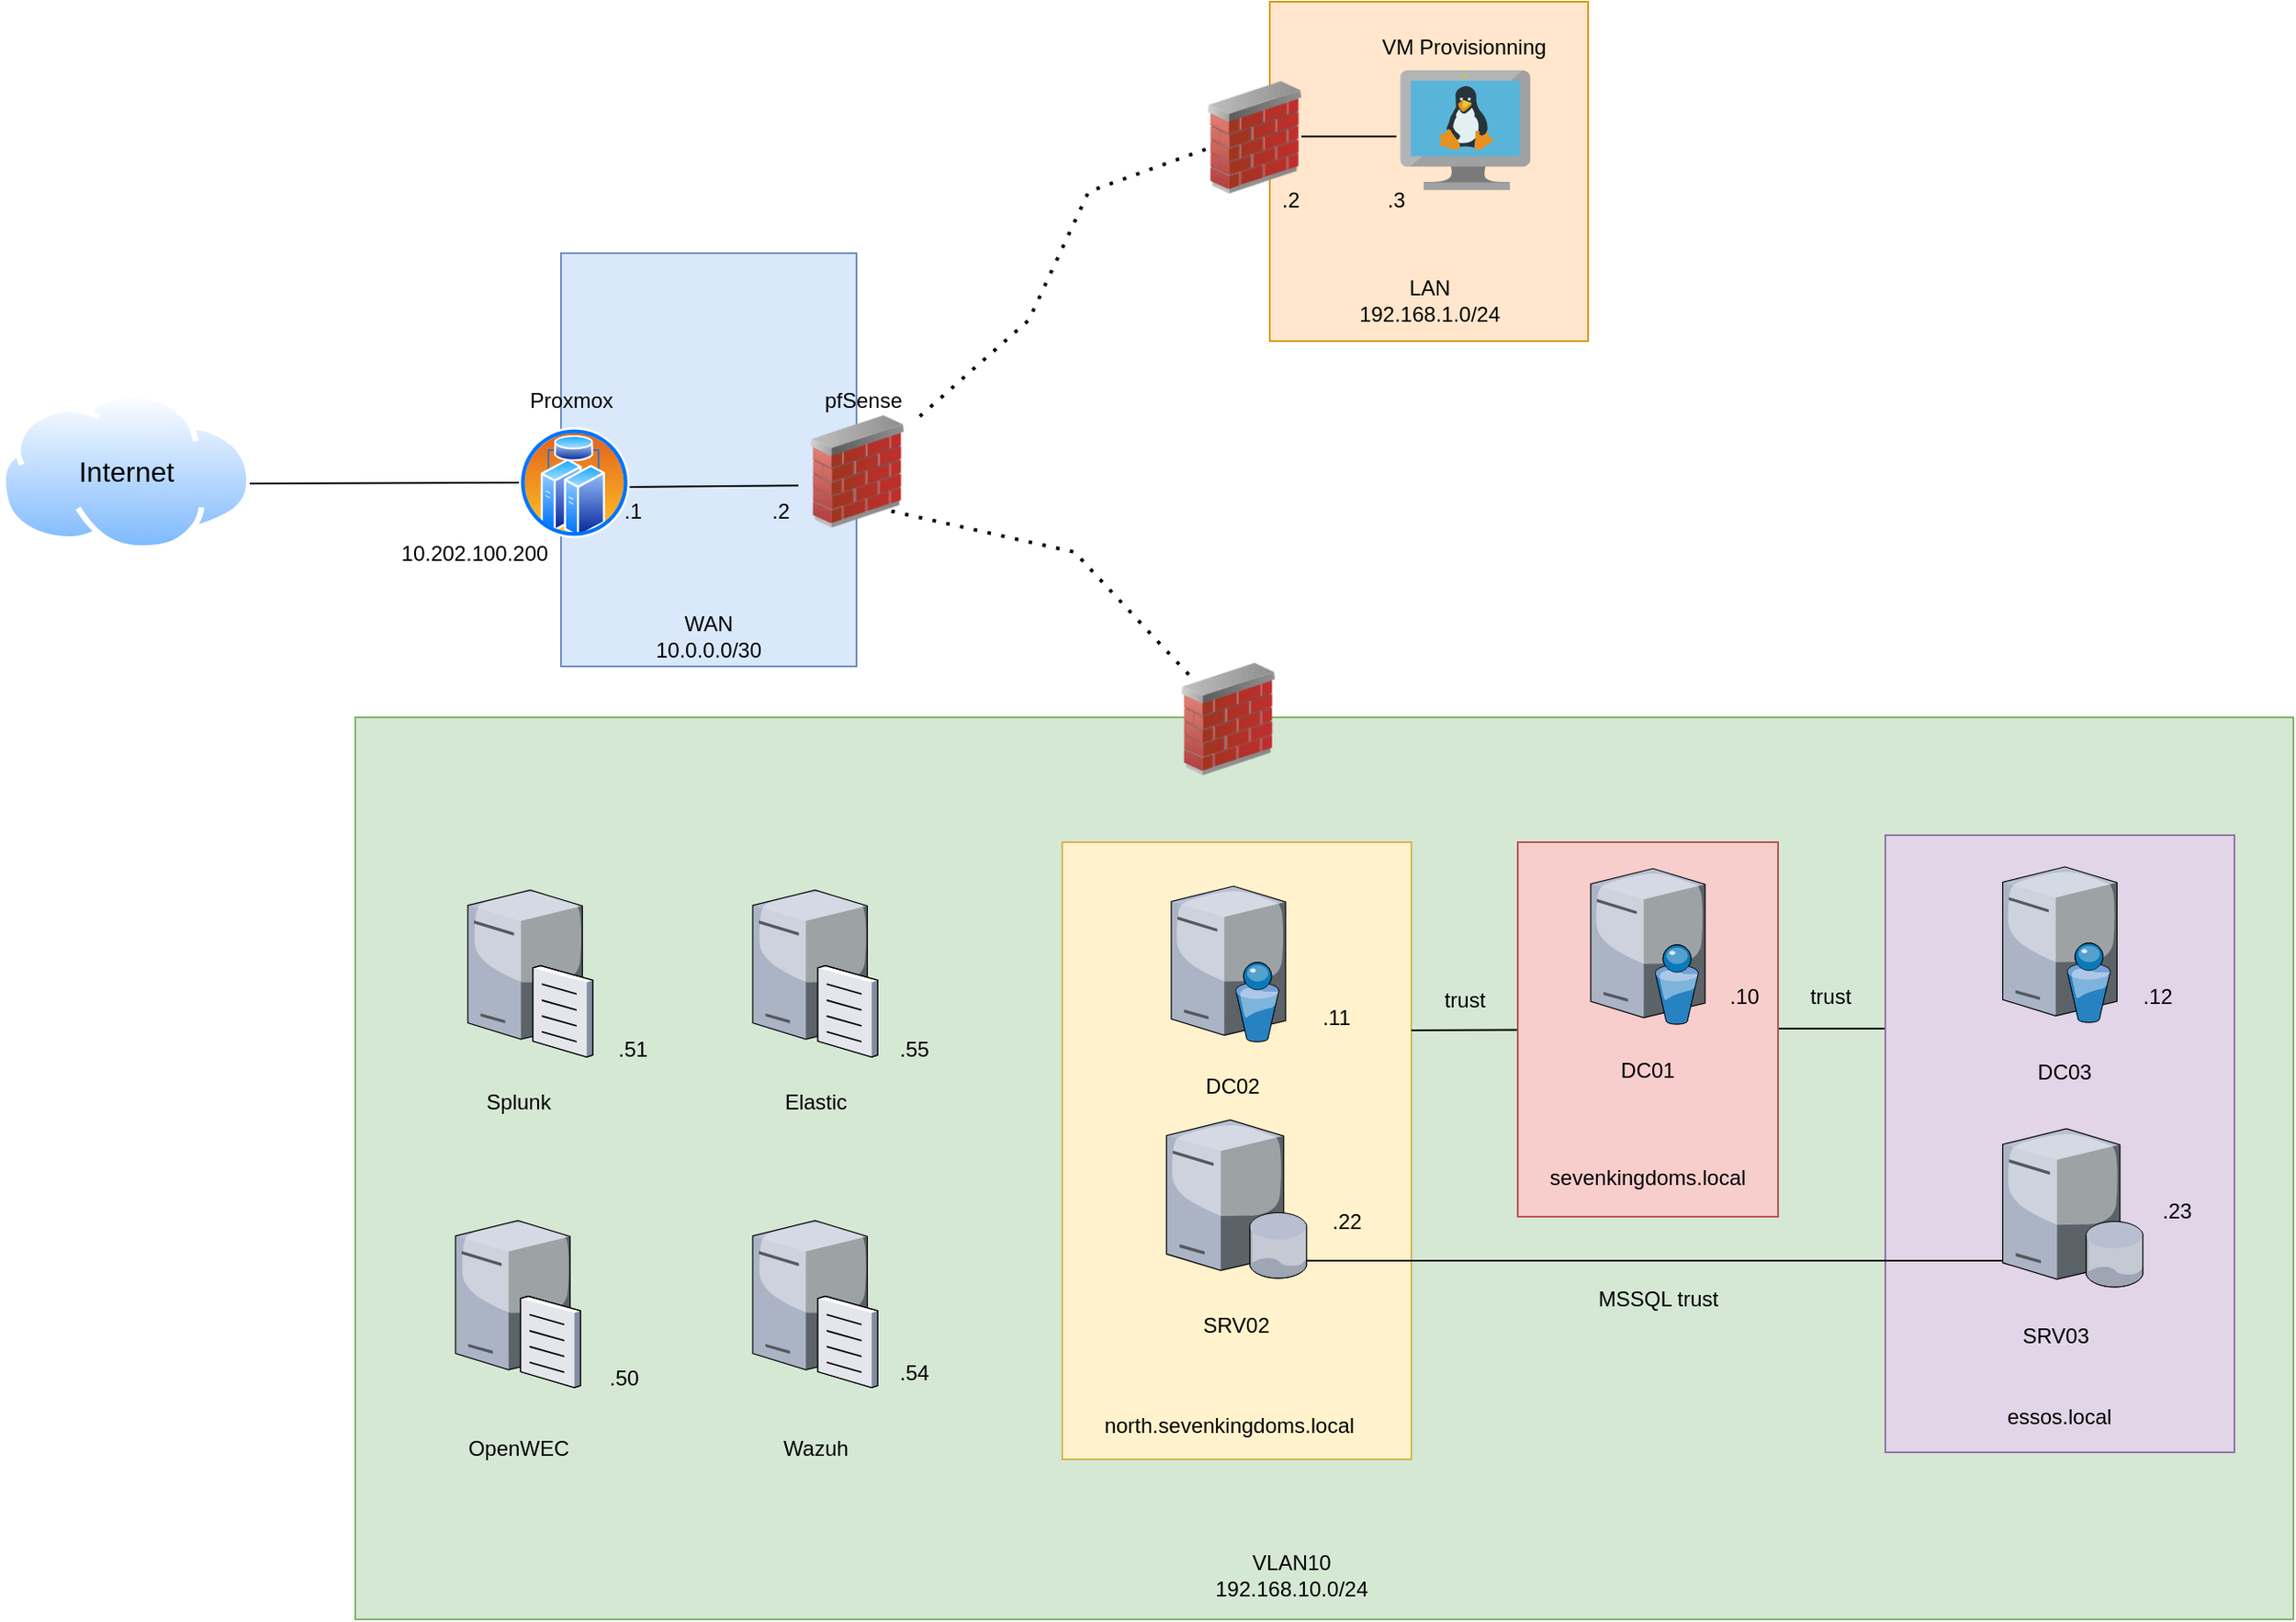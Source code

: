 <mxfile version="22.1.7" type="github">
  <diagram name="Page-1" id="VltcZmfvqYnKoC6824LA">
    <mxGraphModel dx="2059" dy="1298" grid="0" gridSize="10" guides="1" tooltips="1" connect="1" arrows="1" fold="1" page="0" pageScale="1" pageWidth="850" pageHeight="1100" math="0" shadow="0">
      <root>
        <mxCell id="0" />
        <mxCell id="1" parent="0" />
        <mxCell id="hmCByup1z4MXVWYx3gq7-21" value="" style="rounded=0;whiteSpace=wrap;html=1;fillColor=#d5e8d4;strokeColor=#82b366;" vertex="1" parent="1">
          <mxGeometry x="-111" y="295" width="1102" height="513" as="geometry" />
        </mxCell>
        <mxCell id="hmCByup1z4MXVWYx3gq7-80" value="" style="rounded=0;whiteSpace=wrap;html=1;fillColor=#e1d5e7;strokeColor=#9673a6;" vertex="1" parent="1">
          <mxGeometry x="759" y="362" width="198.5" height="351" as="geometry" />
        </mxCell>
        <mxCell id="hmCByup1z4MXVWYx3gq7-52" value="" style="group;fillColor=#fff2cc;strokeColor=#d6b656;container=0;" vertex="1" connectable="0" parent="1">
          <mxGeometry x="291" y="366" width="198.5" height="351" as="geometry" />
        </mxCell>
        <mxCell id="hmCByup1z4MXVWYx3gq7-15" value="" style="rounded=0;whiteSpace=wrap;html=1;fillColor=#ffe6cc;strokeColor=#d79b00;" vertex="1" parent="1">
          <mxGeometry x="409" y="-112" width="181" height="193" as="geometry" />
        </mxCell>
        <mxCell id="hmCByup1z4MXVWYx3gq7-6" value="" style="rounded=0;whiteSpace=wrap;html=1;fillColor=#dae8fc;strokeColor=#6c8ebf;" vertex="1" parent="1">
          <mxGeometry x="6" y="31" width="168" height="235" as="geometry" />
        </mxCell>
        <mxCell id="LY4emqoukK_nlXgEsY6r-1" value="" style="image;aspect=fixed;perimeter=ellipsePerimeter;html=1;align=center;shadow=0;dashed=0;spacingTop=3;image=img/lib/active_directory/internet_cloud.svg;fontSize=16;" parent="1" vertex="1">
          <mxGeometry x="-313" y="110" width="143.43" height="90.36" as="geometry" />
        </mxCell>
        <mxCell id="LY4emqoukK_nlXgEsY6r-2" value="Internet" style="text;html=1;strokeColor=none;fillColor=none;align=center;verticalAlign=middle;whiteSpace=wrap;rounded=0;fontSize=16;" parent="1" vertex="1">
          <mxGeometry x="-271.29" y="140.18" width="60" height="30" as="geometry" />
        </mxCell>
        <mxCell id="LY4emqoukK_nlXgEsY6r-7" value="" style="image;aspect=fixed;perimeter=ellipsePerimeter;html=1;align=center;shadow=0;dashed=0;spacingTop=3;image=img/lib/active_directory/cluster_server.svg;fontSize=16;" parent="1" vertex="1">
          <mxGeometry x="-18" y="130" width="63" height="63" as="geometry" />
        </mxCell>
        <mxCell id="hmCByup1z4MXVWYx3gq7-4" value="" style="endArrow=none;html=1;rounded=0;entryX=0;entryY=0.5;entryDx=0;entryDy=0;exitX=0.99;exitY=0.575;exitDx=0;exitDy=0;exitPerimeter=0;" edge="1" parent="1" source="LY4emqoukK_nlXgEsY6r-1" target="LY4emqoukK_nlXgEsY6r-7">
          <mxGeometry width="50" height="50" relative="1" as="geometry">
            <mxPoint x="-131.57" y="162" as="sourcePoint" />
            <mxPoint x="-81.57" y="112" as="targetPoint" />
          </mxGeometry>
        </mxCell>
        <mxCell id="hmCByup1z4MXVWYx3gq7-5" value="" style="endArrow=none;html=1;rounded=0;entryX=0.028;entryY=0.625;entryDx=0;entryDy=0;entryPerimeter=0;" edge="1" parent="1" target="LY4emqoukK_nlXgEsY6r-13">
          <mxGeometry width="50" height="50" relative="1" as="geometry">
            <mxPoint x="45" y="164" as="sourcePoint" />
            <mxPoint x="95" y="114" as="targetPoint" />
          </mxGeometry>
        </mxCell>
        <mxCell id="hmCByup1z4MXVWYx3gq7-7" value="Proxmox" style="text;html=1;strokeColor=none;fillColor=none;align=center;verticalAlign=middle;whiteSpace=wrap;rounded=0;" vertex="1" parent="1">
          <mxGeometry x="-18" y="100" width="60" height="30" as="geometry" />
        </mxCell>
        <mxCell id="hmCByup1z4MXVWYx3gq7-8" value="pfSense" style="text;html=1;strokeColor=none;fillColor=none;align=center;verticalAlign=middle;whiteSpace=wrap;rounded=0;" vertex="1" parent="1">
          <mxGeometry x="148" y="100" width="60" height="30" as="geometry" />
        </mxCell>
        <mxCell id="hmCByup1z4MXVWYx3gq7-9" value="WAN&lt;br&gt;10.0.0.0/30" style="text;html=1;strokeColor=none;fillColor=none;align=center;verticalAlign=middle;whiteSpace=wrap;rounded=0;" vertex="1" parent="1">
          <mxGeometry x="31" y="234" width="118" height="30" as="geometry" />
        </mxCell>
        <mxCell id="hmCByup1z4MXVWYx3gq7-10" value=".1" style="text;html=1;strokeColor=none;fillColor=none;align=center;verticalAlign=middle;whiteSpace=wrap;rounded=0;" vertex="1" parent="1">
          <mxGeometry x="17" y="163" width="60" height="30" as="geometry" />
        </mxCell>
        <mxCell id="hmCByup1z4MXVWYx3gq7-11" value=".2" style="text;html=1;strokeColor=none;fillColor=none;align=center;verticalAlign=middle;whiteSpace=wrap;rounded=0;" vertex="1" parent="1">
          <mxGeometry x="101" y="163" width="60" height="30" as="geometry" />
        </mxCell>
        <mxCell id="hmCByup1z4MXVWYx3gq7-12" value="10.202.100.200" style="text;html=1;strokeColor=none;fillColor=none;align=center;verticalAlign=middle;whiteSpace=wrap;rounded=0;" vertex="1" parent="1">
          <mxGeometry x="-125" y="187.18" width="164" height="30" as="geometry" />
        </mxCell>
        <mxCell id="hmCByup1z4MXVWYx3gq7-16" value="" style="image;sketch=0;aspect=fixed;html=1;points=[];align=center;fontSize=12;image=img/lib/mscae/VM_Linux.svg;" vertex="1" parent="1">
          <mxGeometry x="483.17" y="-73" width="74.07" height="68.14" as="geometry" />
        </mxCell>
        <mxCell id="hmCByup1z4MXVWYx3gq7-17" value="LAN&lt;br&gt;192.168.1.0/24" style="text;html=1;strokeColor=none;fillColor=none;align=center;verticalAlign=middle;whiteSpace=wrap;rounded=0;" vertex="1" parent="1">
          <mxGeometry x="440.51" y="43" width="118" height="30" as="geometry" />
        </mxCell>
        <mxCell id="hmCByup1z4MXVWYx3gq7-18" value="VM Provisionning" style="text;html=1;strokeColor=none;fillColor=none;align=center;verticalAlign=middle;whiteSpace=wrap;rounded=0;" vertex="1" parent="1">
          <mxGeometry x="462.46" y="-101" width="115.49" height="30" as="geometry" />
        </mxCell>
        <mxCell id="hmCByup1z4MXVWYx3gq7-19" value=".3" style="text;html=1;strokeColor=none;fillColor=none;align=center;verticalAlign=middle;whiteSpace=wrap;rounded=0;" vertex="1" parent="1">
          <mxGeometry x="451" y="-14" width="60" height="30" as="geometry" />
        </mxCell>
        <mxCell id="hmCByup1z4MXVWYx3gq7-20" value=".2" style="text;html=1;strokeColor=none;fillColor=none;align=center;verticalAlign=middle;whiteSpace=wrap;rounded=0;" vertex="1" parent="1">
          <mxGeometry x="391" y="-14" width="60" height="30" as="geometry" />
        </mxCell>
        <mxCell id="hmCByup1z4MXVWYx3gq7-24" value="" style="endArrow=none;dashed=1;html=1;dashPattern=1 3;strokeWidth=2;rounded=0;" edge="1" parent="1" source="LY4emqoukK_nlXgEsY6r-13">
          <mxGeometry width="50" height="50" relative="1" as="geometry">
            <mxPoint x="241" y="69" as="sourcePoint" />
            <mxPoint x="386" y="-33" as="targetPoint" />
            <Array as="points">
              <mxPoint x="272" y="69" />
              <mxPoint x="306" y="-4" />
            </Array>
          </mxGeometry>
        </mxCell>
        <mxCell id="hmCByup1z4MXVWYx3gq7-23" value="" style="image;html=1;image=img/lib/clip_art/networking/Firewall_02_128x128.png;fontSize=16;" vertex="1" parent="1">
          <mxGeometry x="365" y="-66.86" width="71" height="64" as="geometry" />
        </mxCell>
        <mxCell id="hmCByup1z4MXVWYx3gq7-25" value="" style="endArrow=none;html=1;rounded=0;" edge="1" parent="1">
          <mxGeometry width="50" height="50" relative="1" as="geometry">
            <mxPoint x="427.0" y="-35.36" as="sourcePoint" />
            <mxPoint x="481.0" y="-35.36" as="targetPoint" />
          </mxGeometry>
        </mxCell>
        <mxCell id="hmCByup1z4MXVWYx3gq7-27" value="" style="endArrow=none;dashed=1;html=1;dashPattern=1 3;strokeWidth=2;rounded=0;exitX=0.662;exitY=0.825;exitDx=0;exitDy=0;exitPerimeter=0;entryX=0.225;entryY=0.156;entryDx=0;entryDy=0;entryPerimeter=0;" edge="1" parent="1" source="LY4emqoukK_nlXgEsY6r-13" target="hmCByup1z4MXVWYx3gq7-26">
          <mxGeometry width="50" height="50" relative="1" as="geometry">
            <mxPoint x="308" y="258" as="sourcePoint" />
            <mxPoint x="358" y="208" as="targetPoint" />
            <Array as="points">
              <mxPoint x="298" y="201" />
            </Array>
          </mxGeometry>
        </mxCell>
        <mxCell id="LY4emqoukK_nlXgEsY6r-13" value="" style="image;html=1;image=img/lib/clip_art/networking/Firewall_02_128x128.png;fontSize=16;" parent="1" vertex="1">
          <mxGeometry x="139" y="123.18" width="71" height="64" as="geometry" />
        </mxCell>
        <mxCell id="hmCByup1z4MXVWYx3gq7-28" value="VLAN10&lt;br&gt;192.168.10.0/24" style="text;html=1;strokeColor=none;fillColor=none;align=center;verticalAlign=middle;whiteSpace=wrap;rounded=0;" vertex="1" parent="1">
          <mxGeometry x="367.63" y="768" width="106.74" height="30" as="geometry" />
        </mxCell>
        <mxCell id="hmCByup1z4MXVWYx3gq7-26" value="" style="image;html=1;image=img/lib/clip_art/networking/Firewall_02_128x128.png;fontSize=16;" vertex="1" parent="1">
          <mxGeometry x="350" y="264" width="71" height="64" as="geometry" />
        </mxCell>
        <mxCell id="hmCByup1z4MXVWYx3gq7-67" value="" style="endArrow=none;html=1;rounded=0;" edge="1" parent="1" target="hmCByup1z4MXVWYx3gq7-53">
          <mxGeometry width="50" height="50" relative="1" as="geometry">
            <mxPoint x="489.5" y="473" as="sourcePoint" />
            <mxPoint x="539.5" y="423" as="targetPoint" />
          </mxGeometry>
        </mxCell>
        <mxCell id="hmCByup1z4MXVWYx3gq7-68" value="trust" style="text;html=1;strokeColor=none;fillColor=none;align=center;verticalAlign=middle;whiteSpace=wrap;rounded=0;" vertex="1" parent="1">
          <mxGeometry x="489.5" y="440.5" width="60" height="30" as="geometry" />
        </mxCell>
        <mxCell id="hmCByup1z4MXVWYx3gq7-81" value="" style="endArrow=none;html=1;rounded=0;" edge="1" parent="1">
          <mxGeometry width="50" height="50" relative="1" as="geometry">
            <mxPoint x="698" y="472" as="sourcePoint" />
            <mxPoint x="758.5" y="472" as="targetPoint" />
          </mxGeometry>
        </mxCell>
        <mxCell id="hmCByup1z4MXVWYx3gq7-82" value="trust" style="text;html=1;strokeColor=none;fillColor=none;align=center;verticalAlign=middle;whiteSpace=wrap;rounded=0;" vertex="1" parent="1">
          <mxGeometry x="698" y="439" width="60" height="30" as="geometry" />
        </mxCell>
        <mxCell id="hmCByup1z4MXVWYx3gq7-86" value="" style="endArrow=none;html=1;rounded=0;" edge="1" parent="1">
          <mxGeometry width="50" height="50" relative="1" as="geometry">
            <mxPoint x="416" y="604" as="sourcePoint" />
            <mxPoint x="895" y="604" as="targetPoint" />
          </mxGeometry>
        </mxCell>
        <mxCell id="hmCByup1z4MXVWYx3gq7-89" value="MSSQL trust" style="text;html=1;strokeColor=none;fillColor=none;align=center;verticalAlign=middle;whiteSpace=wrap;rounded=0;" vertex="1" parent="1">
          <mxGeometry x="562.5" y="611" width="134" height="30" as="geometry" />
        </mxCell>
        <mxCell id="hmCByup1z4MXVWYx3gq7-92" value="" style="group" vertex="1" connectable="0" parent="1">
          <mxGeometry x="550" y="366" width="159" height="213" as="geometry" />
        </mxCell>
        <mxCell id="hmCByup1z4MXVWYx3gq7-53" value="" style="rounded=0;whiteSpace=wrap;html=1;fillColor=#f8cecc;strokeColor=#b85450;" vertex="1" parent="hmCByup1z4MXVWYx3gq7-92">
          <mxGeometry width="148" height="213" as="geometry" />
        </mxCell>
        <mxCell id="hmCByup1z4MXVWYx3gq7-44" value="" style="group" vertex="1" connectable="0" parent="hmCByup1z4MXVWYx3gq7-92">
          <mxGeometry x="41.5" y="15" width="65" height="130" as="geometry" />
        </mxCell>
        <mxCell id="hmCByup1z4MXVWYx3gq7-33" value="" style="verticalLabelPosition=bottom;sketch=0;aspect=fixed;html=1;verticalAlign=top;strokeColor=none;align=center;outlineConnect=0;shape=mxgraph.citrix.directory_server;" vertex="1" parent="hmCByup1z4MXVWYx3gq7-44">
          <mxGeometry width="65" height="88.5" as="geometry" />
        </mxCell>
        <mxCell id="hmCByup1z4MXVWYx3gq7-38" value="DC01" style="text;html=1;strokeColor=none;fillColor=none;align=center;verticalAlign=middle;whiteSpace=wrap;rounded=0;" vertex="1" parent="hmCByup1z4MXVWYx3gq7-44">
          <mxGeometry x="2.5" y="100" width="60" height="30" as="geometry" />
        </mxCell>
        <mxCell id="hmCByup1z4MXVWYx3gq7-65" value="sevenkingdoms.local" style="text;html=1;strokeColor=none;fillColor=none;align=center;verticalAlign=middle;whiteSpace=wrap;rounded=0;" vertex="1" parent="hmCByup1z4MXVWYx3gq7-92">
          <mxGeometry x="18" y="176" width="112" height="30" as="geometry" />
        </mxCell>
        <mxCell id="hmCByup1z4MXVWYx3gq7-66" value=".10" style="text;html=1;strokeColor=none;fillColor=none;align=center;verticalAlign=middle;whiteSpace=wrap;rounded=0;" vertex="1" parent="hmCByup1z4MXVWYx3gq7-92">
          <mxGeometry x="99" y="73" width="60" height="30" as="geometry" />
        </mxCell>
        <mxCell id="hmCByup1z4MXVWYx3gq7-46" value="" style="group" vertex="1" connectable="0" parent="1">
          <mxGeometry x="825.75" y="380" width="65" height="132" as="geometry" />
        </mxCell>
        <mxCell id="hmCByup1z4MXVWYx3gq7-35" value="" style="verticalLabelPosition=bottom;sketch=0;aspect=fixed;html=1;verticalAlign=top;strokeColor=none;align=center;outlineConnect=0;shape=mxgraph.citrix.directory_server;" vertex="1" parent="hmCByup1z4MXVWYx3gq7-46">
          <mxGeometry width="65" height="88.5" as="geometry" />
        </mxCell>
        <mxCell id="hmCByup1z4MXVWYx3gq7-40" value="DC03" style="text;html=1;strokeColor=none;fillColor=none;align=center;verticalAlign=middle;whiteSpace=wrap;rounded=0;" vertex="1" parent="hmCByup1z4MXVWYx3gq7-46">
          <mxGeometry x="5" y="102" width="60" height="30" as="geometry" />
        </mxCell>
        <mxCell id="hmCByup1z4MXVWYx3gq7-83" value="essos.local" style="text;html=1;strokeColor=none;fillColor=none;align=center;verticalAlign=middle;whiteSpace=wrap;rounded=0;" vertex="1" parent="1">
          <mxGeometry x="767.25" y="678" width="182" height="30" as="geometry" />
        </mxCell>
        <mxCell id="hmCByup1z4MXVWYx3gq7-84" value=".12" style="text;html=1;strokeColor=none;fillColor=none;align=center;verticalAlign=middle;whiteSpace=wrap;rounded=0;" vertex="1" parent="1">
          <mxGeometry x="884" y="439" width="60" height="30" as="geometry" />
        </mxCell>
        <mxCell id="hmCByup1z4MXVWYx3gq7-85" value=".23" style="text;html=1;strokeColor=none;fillColor=none;align=center;verticalAlign=middle;whiteSpace=wrap;rounded=0;" vertex="1" parent="1">
          <mxGeometry x="895" y="561" width="60" height="30" as="geometry" />
        </mxCell>
        <mxCell id="hmCByup1z4MXVWYx3gq7-93" value="" style="group" vertex="1" connectable="0" parent="1">
          <mxGeometry x="825.75" y="529" width="80" height="132.75" as="geometry" />
        </mxCell>
        <mxCell id="hmCByup1z4MXVWYx3gq7-36" value="" style="verticalLabelPosition=bottom;sketch=0;aspect=fixed;html=1;verticalAlign=top;strokeColor=none;align=center;outlineConnect=0;shape=mxgraph.citrix.database_server;" vertex="1" parent="hmCByup1z4MXVWYx3gq7-93">
          <mxGeometry width="80" height="90" as="geometry" />
        </mxCell>
        <mxCell id="hmCByup1z4MXVWYx3gq7-42" value="SRV03" style="text;html=1;strokeColor=none;fillColor=none;align=center;verticalAlign=middle;whiteSpace=wrap;rounded=0;" vertex="1" parent="hmCByup1z4MXVWYx3gq7-93">
          <mxGeometry y="102.75" width="60" height="30" as="geometry" />
        </mxCell>
        <mxCell id="hmCByup1z4MXVWYx3gq7-45" value="" style="group" vertex="1" connectable="0" parent="1">
          <mxGeometry x="353" y="391" width="65" height="129" as="geometry" />
        </mxCell>
        <mxCell id="hmCByup1z4MXVWYx3gq7-34" value="" style="verticalLabelPosition=bottom;sketch=0;aspect=fixed;html=1;verticalAlign=top;strokeColor=none;align=center;outlineConnect=0;shape=mxgraph.citrix.directory_server;" vertex="1" parent="hmCByup1z4MXVWYx3gq7-45">
          <mxGeometry width="65" height="88.5" as="geometry" />
        </mxCell>
        <mxCell id="hmCByup1z4MXVWYx3gq7-39" value="DC02" style="text;html=1;strokeColor=none;fillColor=none;align=center;verticalAlign=middle;whiteSpace=wrap;rounded=0;" vertex="1" parent="hmCByup1z4MXVWYx3gq7-45">
          <mxGeometry x="5" y="99" width="60" height="30" as="geometry" />
        </mxCell>
        <mxCell id="hmCByup1z4MXVWYx3gq7-47" value="" style="group" vertex="1" connectable="0" parent="1">
          <mxGeometry x="350.25" y="524" width="80" height="132" as="geometry" />
        </mxCell>
        <mxCell id="hmCByup1z4MXVWYx3gq7-41" value="SRV02" style="text;html=1;strokeColor=none;fillColor=none;align=center;verticalAlign=middle;whiteSpace=wrap;rounded=0;" vertex="1" parent="hmCByup1z4MXVWYx3gq7-47">
          <mxGeometry x="10" y="102" width="60" height="30" as="geometry" />
        </mxCell>
        <mxCell id="hmCByup1z4MXVWYx3gq7-37" value="" style="verticalLabelPosition=bottom;sketch=0;aspect=fixed;html=1;verticalAlign=top;strokeColor=none;align=center;outlineConnect=0;shape=mxgraph.citrix.database_server;" vertex="1" parent="hmCByup1z4MXVWYx3gq7-47">
          <mxGeometry width="80" height="90" as="geometry" />
        </mxCell>
        <mxCell id="hmCByup1z4MXVWYx3gq7-49" value="north.sevenkingdoms.local" style="text;html=1;strokeColor=none;fillColor=none;align=center;verticalAlign=middle;whiteSpace=wrap;rounded=0;" vertex="1" parent="1">
          <mxGeometry x="294.5" y="683" width="182" height="30" as="geometry" />
        </mxCell>
        <mxCell id="hmCByup1z4MXVWYx3gq7-50" value=".11" style="text;html=1;strokeColor=none;fillColor=none;align=center;verticalAlign=middle;whiteSpace=wrap;rounded=0;" vertex="1" parent="1">
          <mxGeometry x="416.5" y="451" width="60" height="30" as="geometry" />
        </mxCell>
        <mxCell id="hmCByup1z4MXVWYx3gq7-51" value=".22" style="text;html=1;strokeColor=none;fillColor=none;align=center;verticalAlign=middle;whiteSpace=wrap;rounded=0;" vertex="1" parent="1">
          <mxGeometry x="423.17" y="567" width="60" height="30" as="geometry" />
        </mxCell>
        <mxCell id="hmCByup1z4MXVWYx3gq7-94" value="" style="verticalLabelPosition=bottom;sketch=0;aspect=fixed;html=1;verticalAlign=top;strokeColor=none;align=center;outlineConnect=0;shape=mxgraph.citrix.file_server;" vertex="1" parent="1">
          <mxGeometry x="-47" y="391" width="71" height="97" as="geometry" />
        </mxCell>
        <mxCell id="hmCByup1z4MXVWYx3gq7-95" value="" style="verticalLabelPosition=bottom;sketch=0;aspect=fixed;html=1;verticalAlign=top;strokeColor=none;align=center;outlineConnect=0;shape=mxgraph.citrix.file_server;" vertex="1" parent="1">
          <mxGeometry x="-54" y="579" width="71" height="97" as="geometry" />
        </mxCell>
        <mxCell id="hmCByup1z4MXVWYx3gq7-96" value="" style="verticalLabelPosition=bottom;sketch=0;aspect=fixed;html=1;verticalAlign=top;strokeColor=none;align=center;outlineConnect=0;shape=mxgraph.citrix.file_server;" vertex="1" parent="1">
          <mxGeometry x="115" y="391" width="71" height="97" as="geometry" />
        </mxCell>
        <mxCell id="hmCByup1z4MXVWYx3gq7-97" value="" style="verticalLabelPosition=bottom;sketch=0;aspect=fixed;html=1;verticalAlign=top;strokeColor=none;align=center;outlineConnect=0;shape=mxgraph.citrix.file_server;" vertex="1" parent="1">
          <mxGeometry x="115" y="579" width="71" height="97" as="geometry" />
        </mxCell>
        <mxCell id="hmCByup1z4MXVWYx3gq7-98" value="Splunk" style="text;html=1;strokeColor=none;fillColor=none;align=center;verticalAlign=middle;whiteSpace=wrap;rounded=0;" vertex="1" parent="1">
          <mxGeometry x="-48.5" y="499" width="60" height="30" as="geometry" />
        </mxCell>
        <mxCell id="hmCByup1z4MXVWYx3gq7-99" value="OpenWEC" style="text;html=1;strokeColor=none;fillColor=none;align=center;verticalAlign=middle;whiteSpace=wrap;rounded=0;" vertex="1" parent="1">
          <mxGeometry x="-48.5" y="696" width="60" height="30" as="geometry" />
        </mxCell>
        <mxCell id="hmCByup1z4MXVWYx3gq7-100" value="Elastic" style="text;html=1;strokeColor=none;fillColor=none;align=center;verticalAlign=middle;whiteSpace=wrap;rounded=0;" vertex="1" parent="1">
          <mxGeometry x="120.5" y="499" width="60" height="30" as="geometry" />
        </mxCell>
        <mxCell id="hmCByup1z4MXVWYx3gq7-101" value="Wazuh" style="text;html=1;strokeColor=none;fillColor=none;align=center;verticalAlign=middle;whiteSpace=wrap;rounded=0;" vertex="1" parent="1">
          <mxGeometry x="120.5" y="696" width="60" height="30" as="geometry" />
        </mxCell>
        <mxCell id="hmCByup1z4MXVWYx3gq7-102" value=".51" style="text;html=1;strokeColor=none;fillColor=none;align=center;verticalAlign=middle;whiteSpace=wrap;rounded=0;" vertex="1" parent="1">
          <mxGeometry x="17" y="469" width="60" height="30" as="geometry" />
        </mxCell>
        <mxCell id="hmCByup1z4MXVWYx3gq7-103" value=".50" style="text;html=1;strokeColor=none;fillColor=none;align=center;verticalAlign=middle;whiteSpace=wrap;rounded=0;" vertex="1" parent="1">
          <mxGeometry x="11.5" y="656" width="60" height="30" as="geometry" />
        </mxCell>
        <mxCell id="hmCByup1z4MXVWYx3gq7-104" value=".55" style="text;html=1;strokeColor=none;fillColor=none;align=center;verticalAlign=middle;whiteSpace=wrap;rounded=0;" vertex="1" parent="1">
          <mxGeometry x="177" y="469" width="60" height="30" as="geometry" />
        </mxCell>
        <mxCell id="hmCByup1z4MXVWYx3gq7-105" value=".54" style="text;html=1;strokeColor=none;fillColor=none;align=center;verticalAlign=middle;whiteSpace=wrap;rounded=0;" vertex="1" parent="1">
          <mxGeometry x="177" y="653" width="60" height="30" as="geometry" />
        </mxCell>
      </root>
    </mxGraphModel>
  </diagram>
</mxfile>
